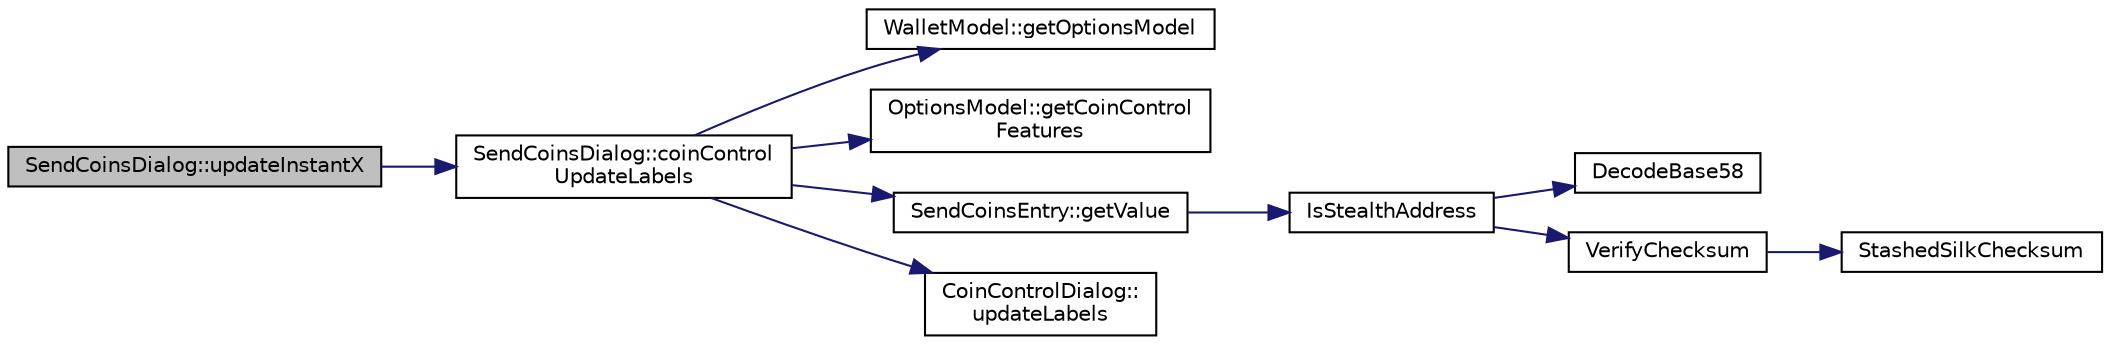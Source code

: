 digraph "SendCoinsDialog::updateInstantX"
{
  edge [fontname="Helvetica",fontsize="10",labelfontname="Helvetica",labelfontsize="10"];
  node [fontname="Helvetica",fontsize="10",shape=record];
  rankdir="LR";
  Node869 [label="SendCoinsDialog::updateInstantX",height=0.2,width=0.4,color="black", fillcolor="grey75", style="filled", fontcolor="black"];
  Node869 -> Node870 [color="midnightblue",fontsize="10",style="solid",fontname="Helvetica"];
  Node870 [label="SendCoinsDialog::coinControl\lUpdateLabels",height=0.2,width=0.4,color="black", fillcolor="white", style="filled",URL="$d6/de6/class_send_coins_dialog.html#ae4f429aabcaf309aa314b90049be2a74"];
  Node870 -> Node871 [color="midnightblue",fontsize="10",style="solid",fontname="Helvetica"];
  Node871 [label="WalletModel::getOptionsModel",height=0.2,width=0.4,color="black", fillcolor="white", style="filled",URL="$d4/d27/class_wallet_model.html#a96d53e56b3f8f07537ea2523f7a7d300"];
  Node870 -> Node872 [color="midnightblue",fontsize="10",style="solid",fontname="Helvetica"];
  Node872 [label="OptionsModel::getCoinControl\lFeatures",height=0.2,width=0.4,color="black", fillcolor="white", style="filled",URL="$da/d1f/class_options_model.html#ace6c871068f613aee277e37bfdc988c0"];
  Node870 -> Node873 [color="midnightblue",fontsize="10",style="solid",fontname="Helvetica"];
  Node873 [label="SendCoinsEntry::getValue",height=0.2,width=0.4,color="black", fillcolor="white", style="filled",URL="$d0/dbc/class_send_coins_entry.html#af36fb0ed9e2e07079c1a982b31e793c8"];
  Node873 -> Node874 [color="midnightblue",fontsize="10",style="solid",fontname="Helvetica"];
  Node874 [label="IsStealthAddress",height=0.2,width=0.4,color="black", fillcolor="white", style="filled",URL="$db/d2d/stealth_8cpp.html#a26c89afcb720e8b1a9c9dadaee26757b"];
  Node874 -> Node875 [color="midnightblue",fontsize="10",style="solid",fontname="Helvetica"];
  Node875 [label="DecodeBase58",height=0.2,width=0.4,color="black", fillcolor="white", style="filled",URL="$db/d9c/base58_8cpp.html#a0f74d1d6e7e982cad4b0e538acea4538",tooltip="Decode a base58-encoded string (psz) into a byte vector (vchRet). "];
  Node874 -> Node876 [color="midnightblue",fontsize="10",style="solid",fontname="Helvetica"];
  Node876 [label="VerifyChecksum",height=0.2,width=0.4,color="black", fillcolor="white", style="filled",URL="$db/d2d/stealth_8cpp.html#a5ff6f6775db5f747f5088c7ef8264b74"];
  Node876 -> Node877 [color="midnightblue",fontsize="10",style="solid",fontname="Helvetica"];
  Node877 [label="StashedSilkChecksum",height=0.2,width=0.4,color="black", fillcolor="white", style="filled",URL="$db/d2d/stealth_8cpp.html#abb79a3b98a10b85daf3f3ff35c1cbfa8"];
  Node870 -> Node878 [color="midnightblue",fontsize="10",style="solid",fontname="Helvetica"];
  Node878 [label="CoinControlDialog::\lupdateLabels",height=0.2,width=0.4,color="black", fillcolor="white", style="filled",URL="$dd/dfb/class_coin_control_dialog.html#a4fc60e89b097952ff22dc0f9c58c87d9"];
}
